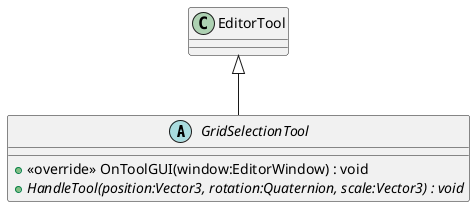 @startuml
abstract class GridSelectionTool {
    + <<override>> OnToolGUI(window:EditorWindow) : void
    + {abstract} HandleTool(position:Vector3, rotation:Quaternion, scale:Vector3) : void
}
EditorTool <|-- GridSelectionTool
@enduml
